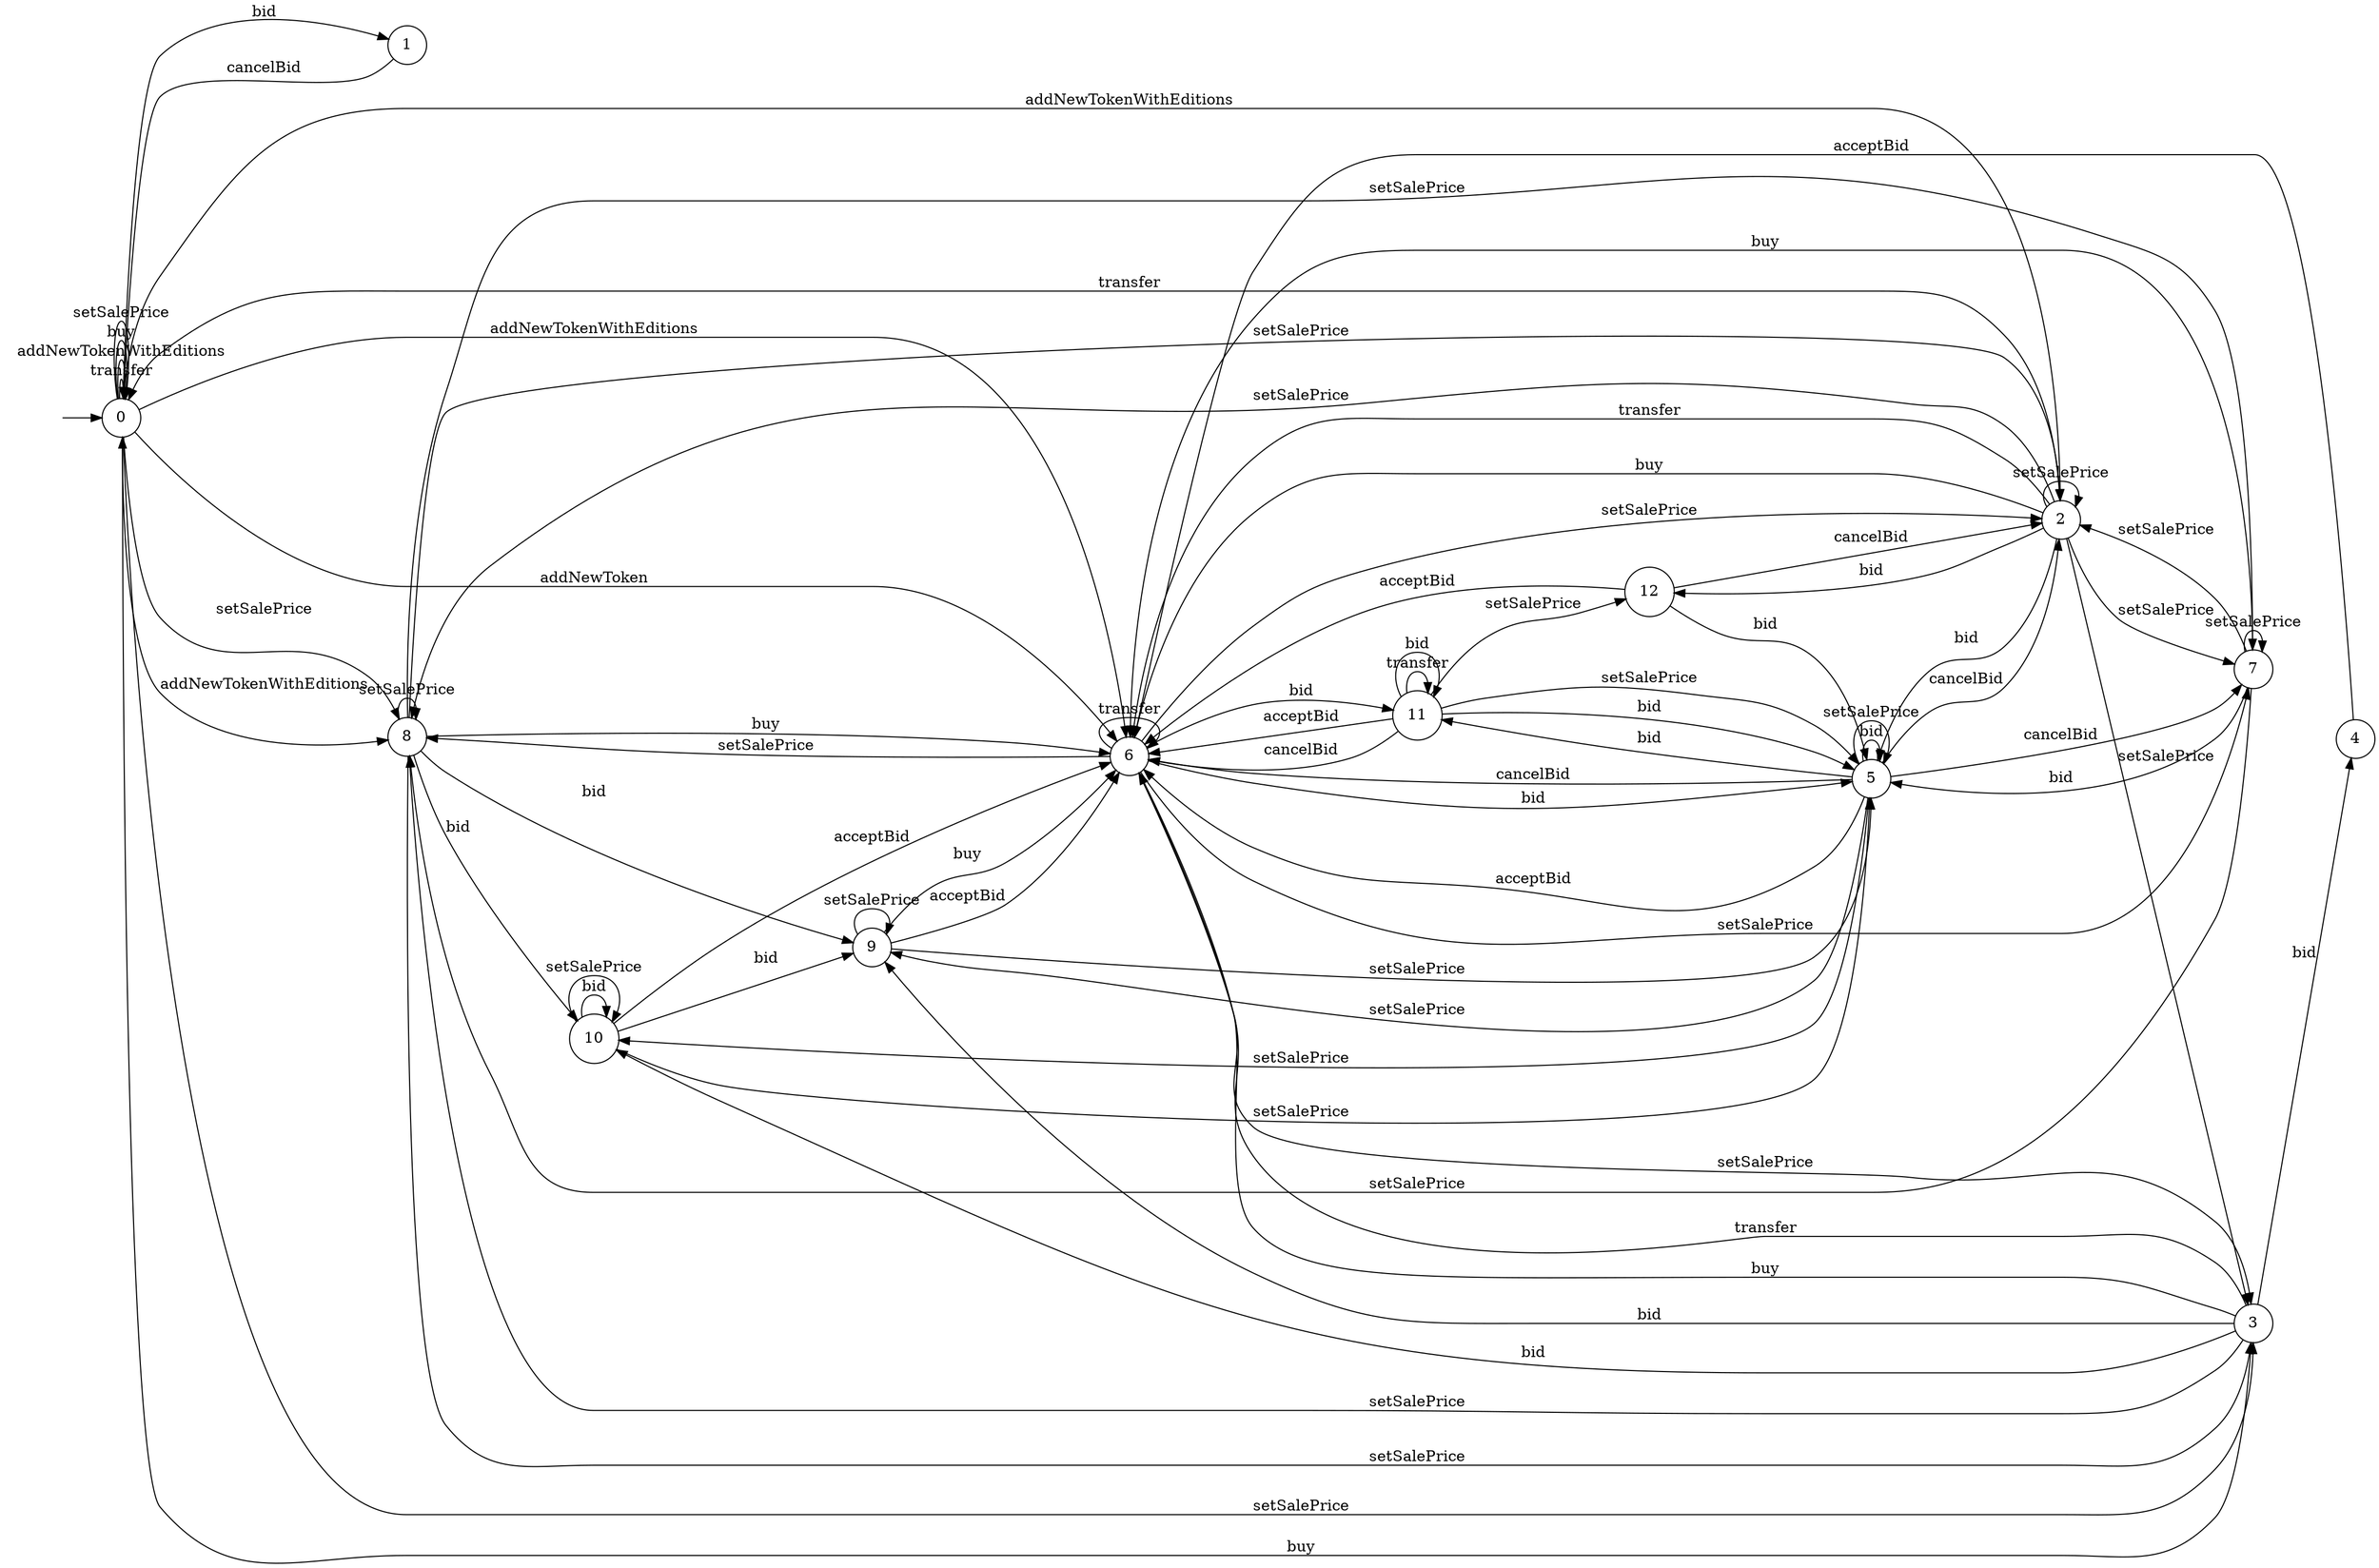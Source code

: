 digraph "./InvConPlus/Dapp-Automata-data/result/model-fix/0x41a322b28d0ff354040e2cbc676f0320d8c8850d/SupeRare/FSM-15" {
	graph [rankdir=LR]
	"" [label="" shape=plaintext]
	1 [label=1 shape=circle]
	10 [label=10 shape=circle]
	9 [label=9 shape=circle]
	8 [label=8 shape=circle]
	4 [label=4 shape=circle]
	12 [label=12 shape=circle]
	6 [label=6 shape=circle]
	7 [label=7 shape=circle]
	2 [label=2 shape=circle]
	3 [label=3 shape=circle]
	5 [label=5 shape=circle]
	11 [label=11 shape=circle]
	0 [label=0 shape=circle]
	"" -> 0 [label=""]
	0 -> 0 [label=transfer]
	0 -> 6 [label=addNewToken]
	0 -> 6 [label=addNewTokenWithEditions]
	0 -> 2 [label=addNewTokenWithEditions]
	0 -> 8 [label=addNewTokenWithEditions]
	0 -> 0 [label=addNewTokenWithEditions]
	0 -> 1 [label=bid]
	0 -> 0 [label=buy]
	0 -> 8 [label=setSalePrice]
	0 -> 3 [label=setSalePrice]
	0 -> 0 [label=setSalePrice]
	7 -> 5 [label=bid]
	7 -> 6 [label=buy]
	7 -> 7 [label=setSalePrice]
	7 -> 2 [label=setSalePrice]
	7 -> 8 [label=setSalePrice]
	12 -> 5 [label=bid]
	12 -> 6 [label=acceptBid]
	12 -> 2 [label=cancelBid]
	10 -> 10 [label=bid]
	10 -> 9 [label=bid]
	10 -> 6 [label=acceptBid]
	10 -> 5 [label=setSalePrice]
	10 -> 10 [label=setSalePrice]
	9 -> 6 [label=acceptBid]
	9 -> 6 [label=buy]
	9 -> 5 [label=setSalePrice]
	9 -> 9 [label=setSalePrice]
	5 -> 5 [label=bid]
	5 -> 11 [label=bid]
	5 -> 6 [label=acceptBid]
	5 -> 6 [label=cancelBid]
	5 -> 7 [label=cancelBid]
	5 -> 2 [label=cancelBid]
	5 -> 5 [label=setSalePrice]
	5 -> 10 [label=setSalePrice]
	5 -> 9 [label=setSalePrice]
	4 -> 6 [label=acceptBid]
	8 -> 10 [label=bid]
	8 -> 9 [label=bid]
	8 -> 6 [label=buy]
	8 -> 7 [label=setSalePrice]
	8 -> 2 [label=setSalePrice]
	8 -> 3 [label=setSalePrice]
	8 -> 8 [label=setSalePrice]
	2 -> 6 [label=transfer]
	2 -> 0 [label=transfer]
	2 -> 5 [label=bid]
	2 -> 12 [label=bid]
	2 -> 6 [label=buy]
	2 -> 7 [label=setSalePrice]
	2 -> 2 [label=setSalePrice]
	2 -> 3 [label=setSalePrice]
	2 -> 8 [label=setSalePrice]
	11 -> 11 [label=transfer]
	11 -> 5 [label=bid]
	11 -> 11 [label=bid]
	11 -> 6 [label=acceptBid]
	11 -> 6 [label=cancelBid]
	11 -> 5 [label=setSalePrice]
	11 -> 12 [label=setSalePrice]
	6 -> 6 [label=transfer]
	6 -> 5 [label=bid]
	6 -> 11 [label=bid]
	6 -> 7 [label=setSalePrice]
	6 -> 2 [label=setSalePrice]
	6 -> 3 [label=setSalePrice]
	6 -> 8 [label=setSalePrice]
	3 -> 6 [label=transfer]
	3 -> 10 [label=bid]
	3 -> 9 [label=bid]
	3 -> 4 [label=bid]
	3 -> 6 [label=buy]
	3 -> 0 [label=buy]
	3 -> 8 [label=setSalePrice]
	1 -> 0 [label=cancelBid]
}
